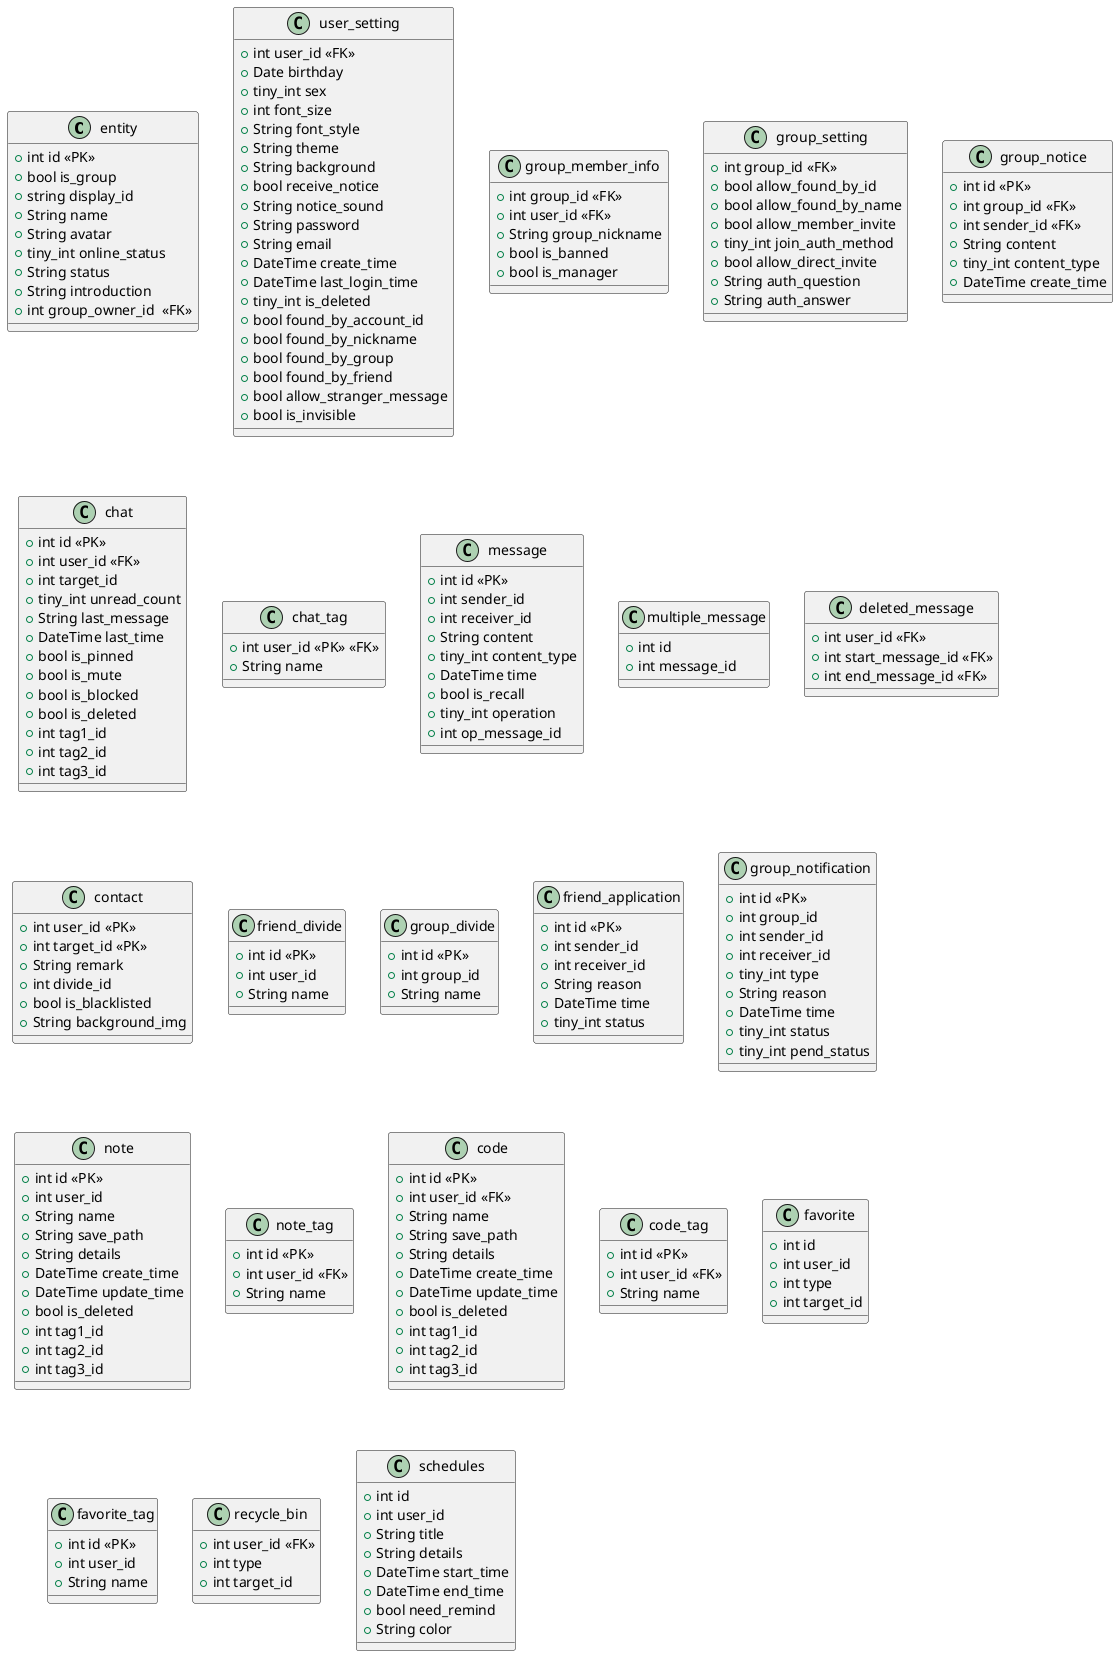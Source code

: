 @startuml
' 用户和群聊
class entity{
    +int id <<PK>> 
    +bool is_group
    +string display_id 
    +String name
    +String avatar
    +tiny_int online_status
    +String status  
    +String introduction 
    +int group_owner_id  <<FK>>
}
class user_setting{
    +int user_id <<FK>> 
    ' 个人信息
    +Date birthday
    +tiny_int sex
    ' 通用设置
    +int font_size
    +String font_style
    +String theme
    +String background
    +bool receive_notice
    +String notice_sound
    ' 安全设置
    +String password
    +String email
    +DateTime create_time
    +DateTime last_login_time
    +tiny_int is_deleted
    ' 隐私设置
    +bool found_by_account_id
    +bool found_by_nickname
    +bool found_by_group
    +bool found_by_friend
    +bool allow_stranger_message
    +bool is_invisible
}
class group_member_info{
    +int group_id <<FK>> 
    +int user_id <<FK>> 
    +String group_nickname
    +bool is_banned
    +bool is_manager
}
class group_setting{
    +int group_id <<FK>>  
    +bool allow_found_by_id
    +bool allow_found_by_name
    +bool allow_member_invite
    ' enum: no_auth, message_auth, question_auth
    +tiny_int join_auth_method
    +bool allow_direct_invite
    +String auth_question
    +String auth_answer
}
class group_notice{
    +int id <<PK>> 
    +int group_id <<FK>> 
    +int sender_id <<FK>> 
    +String content
    +tiny_int content_type
    +DateTime create_time
}
class chat{
    +int id <<PK>>
    +int user_id <<FK>>
    ' 对方的id
    +int target_id
    +tiny_int unread_count
    +String last_message
    +DateTime last_time
    +bool is_pinned
    +bool is_mute
    +bool is_blocked
    +bool is_deleted
    +int tag1_id
    +int tag2_id
    +int tag3_id
}
class chat_tag{
    +int user_id <<PK>> <<FK>>
    +String name
}
class message{
    +int id <<PK>>
    +int sender_id 
    +int receiver_id 
    +String content
    +tiny_int content_type
    +DateTime time
    +bool is_recall
    ' 对消息的操作
    +tiny_int operation
    +int op_message_id
}
class multiple_message{
    +int id 
    +int message_id
}
class deleted_message{
    +int user_id <<FK>>
    +int start_message_id <<FK>>
    +int end_message_id <<FK>>
}
class contact{
    +int user_id <<PK>> 
    +int target_id <<PK>> 
    +String remark
    +int divide_id
    +bool is_blacklisted
    +String background_img
}
class friend_divide{
    +int id <<PK>>
    +int user_id 
    +String name
}
class group_divide{
    +int id <<PK>>
    +int group_id 
    +String name
}
class friend_application{
    +int id <<PK>>
    +int sender_id 
    +int receiver_id 
    +String reason
    +DateTime time
    ' 0:未处理 1:已同意 2:已拒绝 3:已忽略
    +tiny_int status
}
class group_notification{
    +int id <<PK>>
    +int group_id 
    +int sender_id 
    +int receiver_id 
    ' 0:申请 1:邀请 2:邀请后的申请 3:通知
    +tiny_int type
    +String reason
    +DateTime time
    ' 0:未处理 1:已同意 2:已拒绝 3:已忽略 4:已撤销
    +tiny_int status
    ' （用于邀请后的申请）0:未处理 1:已同意 2:已拒绝 3:已忽略
    +tiny_int pend_status
}
class note{
    +int id <<PK>>
    +int user_id 
    +String name
    +String save_path
    +String details
    +DateTime create_time
    +DateTime update_time
    +bool is_deleted
    +int tag1_id
    +int tag2_id
    +int tag3_id
}
class note_tag{
    +int id <<PK>>
    +int user_id <<FK>>
    +String name
}
class code{
    +int id <<PK>>
    +int user_id <<FK>>
    +String name
    +String save_path
    +String details
    +DateTime create_time
    +DateTime update_time
    +bool is_deleted
    +int tag1_id
    +int tag2_id
    +int tag3_id
}
class code_tag{
    +int id <<PK>>
    +int user_id <<FK>>
    +String name
}
class favorite{
    +int id
    +int user_id
    ' 0:消息 1:多选消息 2:笔记 3:代码 
    +int type
    ' 在对应的表中的id
    +int target_id
}
class favorite_tag{
    +int id <<PK>>
    +int user_id 
    +String name
}
class recycle_bin{
    +int user_id <<FK>>
    ' 0:笔记 1:代码
    +int type
    +int target_id
}
class schedules{
    +int id
    +int user_id
    +String title
    +String details
    +DateTime start_time
    +DateTime end_time
    +bool need_remind
    +String color
}
@enduml